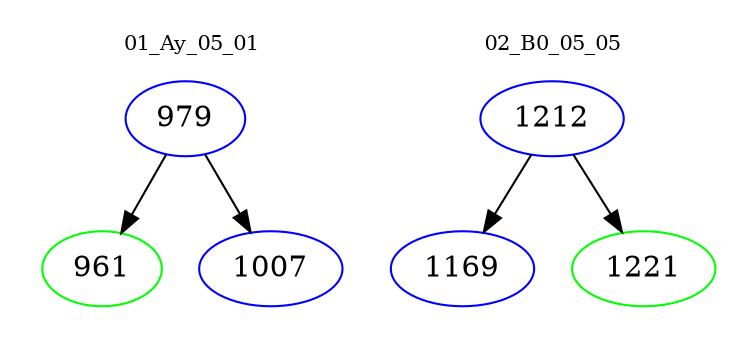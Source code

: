 digraph{
subgraph cluster_0 {
color = white
label = "01_Ay_05_01";
fontsize=10;
T0_979 [label="979", color="blue"]
T0_979 -> T0_961 [color="black"]
T0_961 [label="961", color="green"]
T0_979 -> T0_1007 [color="black"]
T0_1007 [label="1007", color="blue"]
}
subgraph cluster_1 {
color = white
label = "02_B0_05_05";
fontsize=10;
T1_1212 [label="1212", color="blue"]
T1_1212 -> T1_1169 [color="black"]
T1_1169 [label="1169", color="blue"]
T1_1212 -> T1_1221 [color="black"]
T1_1221 [label="1221", color="green"]
}
}
